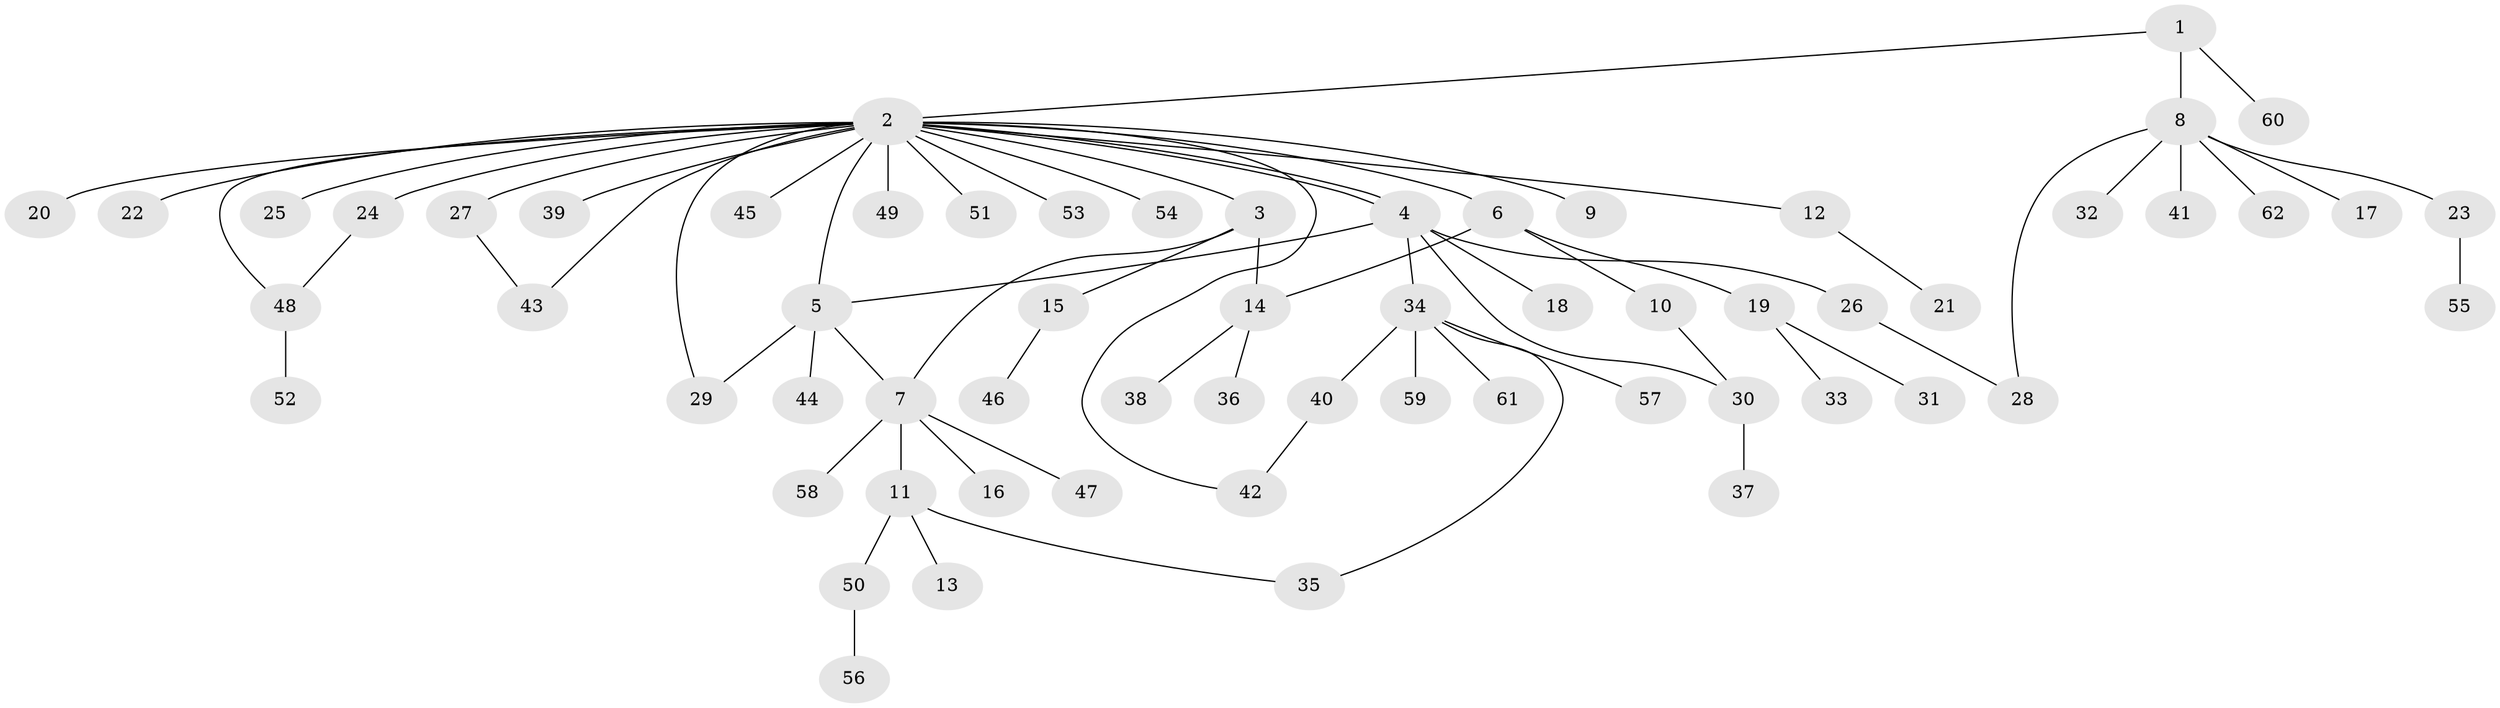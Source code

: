 // coarse degree distribution, {2: 0.13636363636363635, 22: 0.022727272727272728, 4: 0.022727272727272728, 3: 0.06818181818181818, 6: 0.045454545454545456, 5: 0.045454545454545456, 1: 0.6590909090909091}
// Generated by graph-tools (version 1.1) at 2025/51/02/27/25 19:51:59]
// undirected, 62 vertices, 72 edges
graph export_dot {
graph [start="1"]
  node [color=gray90,style=filled];
  1;
  2;
  3;
  4;
  5;
  6;
  7;
  8;
  9;
  10;
  11;
  12;
  13;
  14;
  15;
  16;
  17;
  18;
  19;
  20;
  21;
  22;
  23;
  24;
  25;
  26;
  27;
  28;
  29;
  30;
  31;
  32;
  33;
  34;
  35;
  36;
  37;
  38;
  39;
  40;
  41;
  42;
  43;
  44;
  45;
  46;
  47;
  48;
  49;
  50;
  51;
  52;
  53;
  54;
  55;
  56;
  57;
  58;
  59;
  60;
  61;
  62;
  1 -- 2;
  1 -- 8;
  1 -- 60;
  2 -- 3;
  2 -- 4;
  2 -- 4;
  2 -- 5;
  2 -- 6;
  2 -- 9;
  2 -- 12;
  2 -- 20;
  2 -- 22;
  2 -- 24;
  2 -- 25;
  2 -- 27;
  2 -- 29;
  2 -- 39;
  2 -- 42;
  2 -- 43;
  2 -- 45;
  2 -- 48;
  2 -- 49;
  2 -- 51;
  2 -- 53;
  2 -- 54;
  3 -- 7;
  3 -- 14;
  3 -- 15;
  4 -- 5;
  4 -- 18;
  4 -- 26;
  4 -- 30;
  4 -- 34;
  5 -- 7;
  5 -- 29;
  5 -- 44;
  6 -- 10;
  6 -- 14;
  6 -- 19;
  7 -- 11;
  7 -- 16;
  7 -- 47;
  7 -- 58;
  8 -- 17;
  8 -- 23;
  8 -- 28;
  8 -- 32;
  8 -- 41;
  8 -- 62;
  10 -- 30;
  11 -- 13;
  11 -- 35;
  11 -- 50;
  12 -- 21;
  14 -- 36;
  14 -- 38;
  15 -- 46;
  19 -- 31;
  19 -- 33;
  23 -- 55;
  24 -- 48;
  26 -- 28;
  27 -- 43;
  30 -- 37;
  34 -- 35;
  34 -- 40;
  34 -- 57;
  34 -- 59;
  34 -- 61;
  40 -- 42;
  48 -- 52;
  50 -- 56;
}
